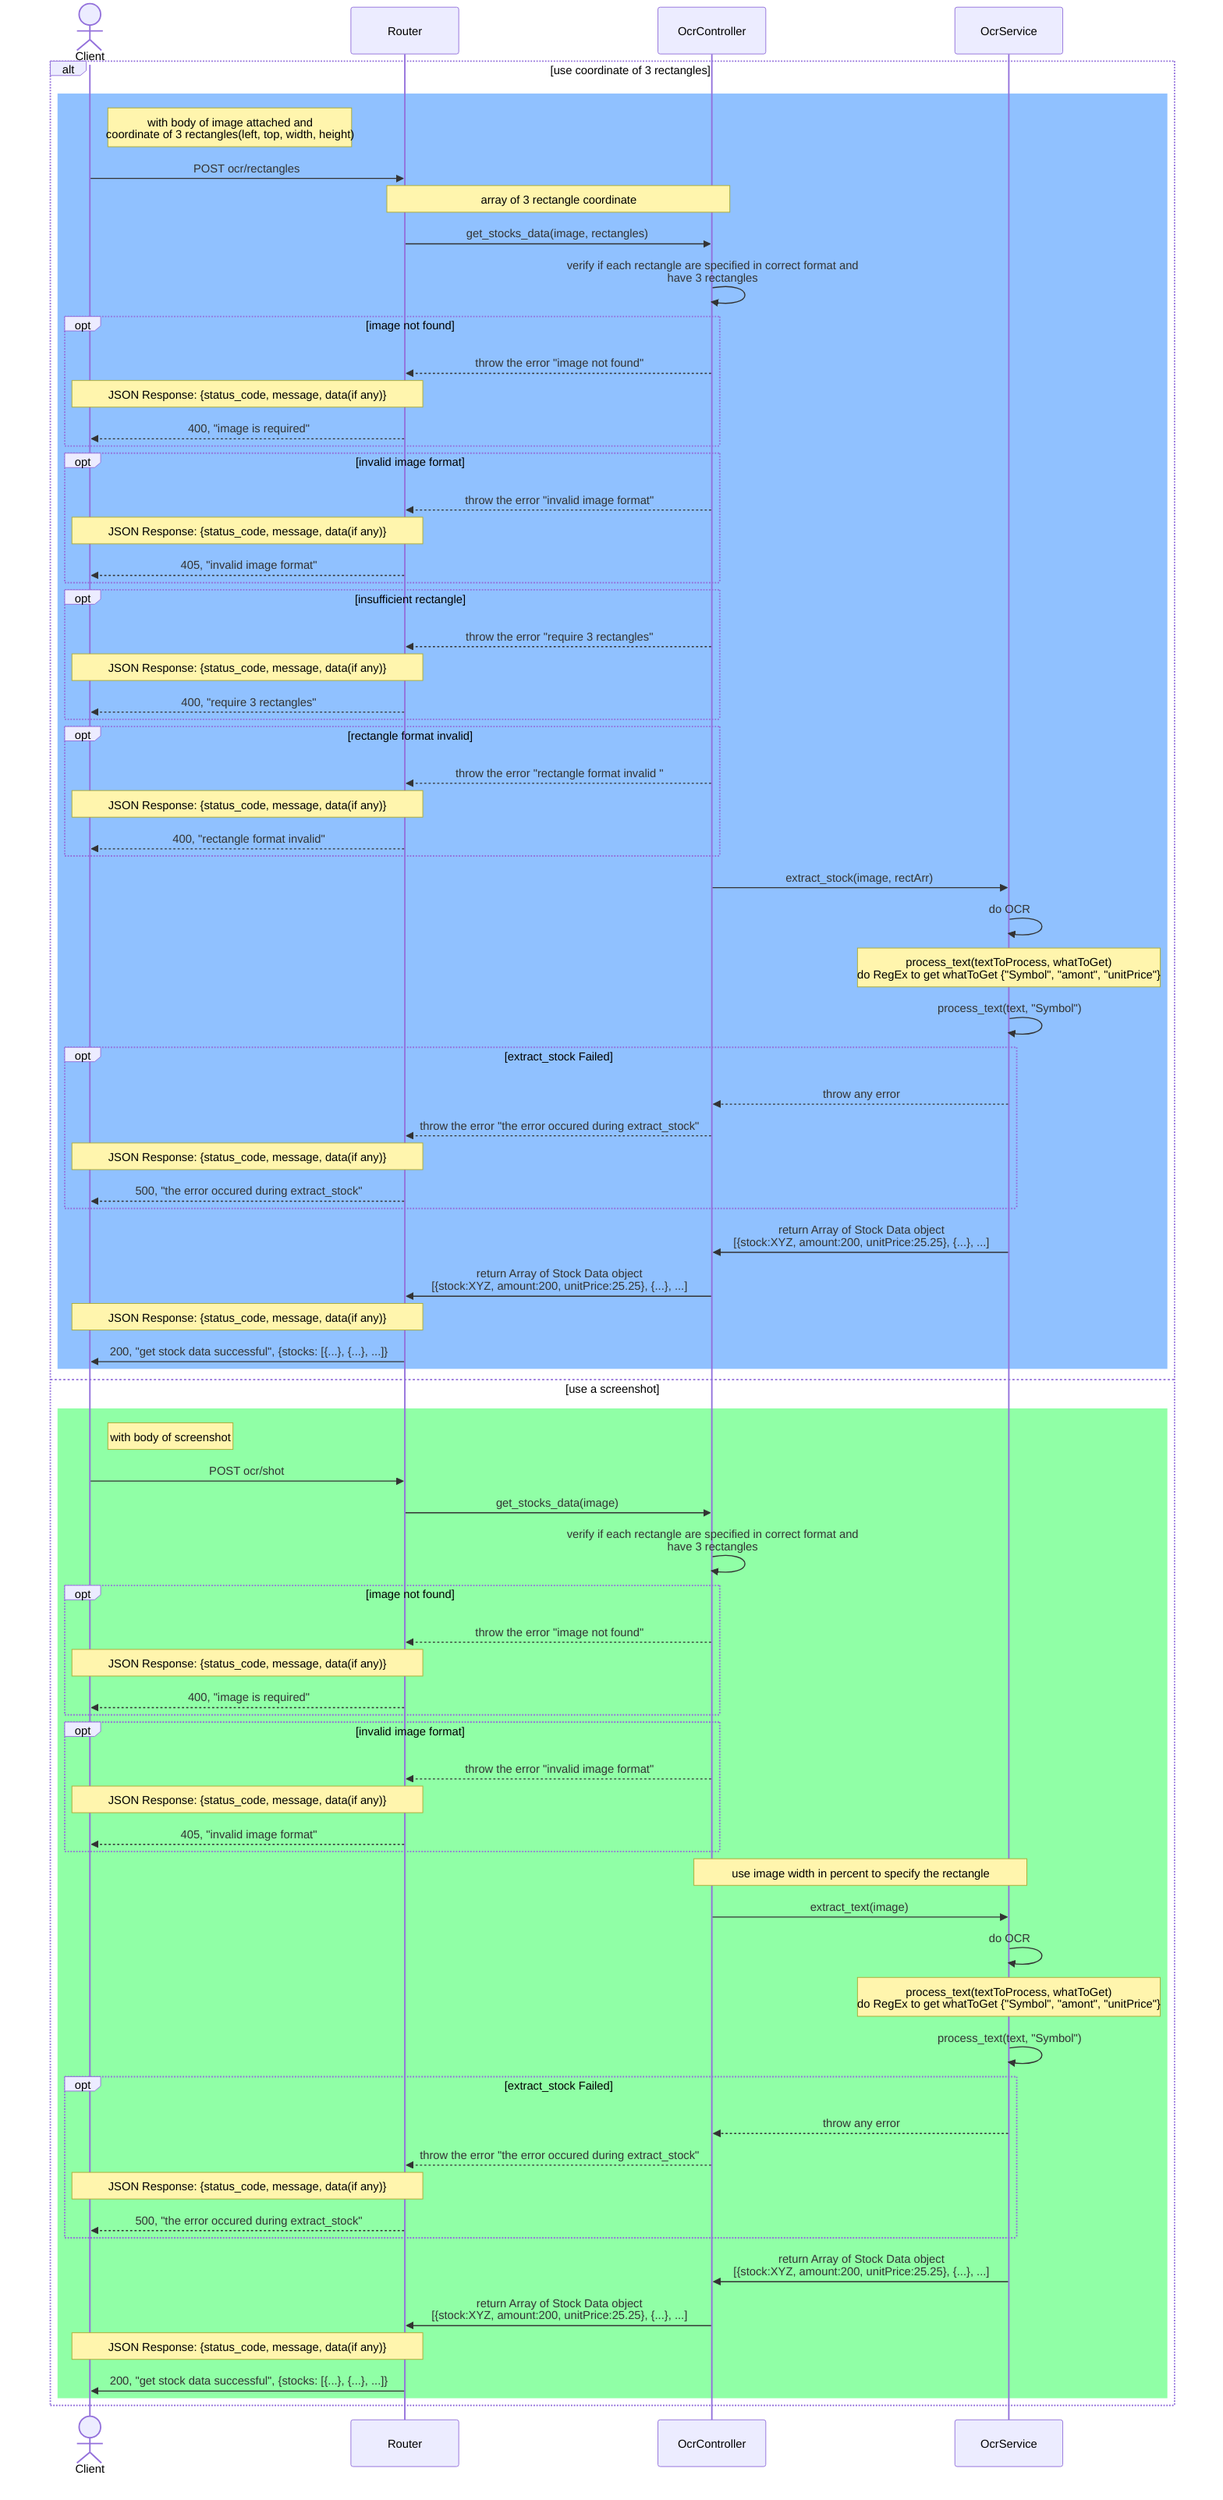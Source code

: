 sequenceDiagram
    actor Client
    participant Router
    participant Cont as OcrController
    participant Ocr as OcrService

    alt use coordinate of 3 rectangles
        rect rgb(144,193,255)
            Note right of Client: with body of image attached and<br>coordinate of 3 rectangles(left, top, width, height)
            Client->>Router: POST ocr/rectangles
            Note over Cont,Router: array of 3 rectangle coordinate
            Router->>Cont: get_stocks_data(image, rectangles)
            Cont->>Cont: verify if each rectangle are specified in correct format and<br>have 3 rectangles
            opt image not found
                Cont-->>Router: throw the error "image not found"
                Note over Router,Client: JSON Response: {status_code, message, data(if any)}
                Router-->>Client: 400, "image is required"
            end
            opt invalid image format
                Cont-->>Router: throw the error "invalid image format"
                Note over Router,Client: JSON Response: {status_code, message, data(if any)}
                Router-->>Client: 405, "invalid image format"
            end
            opt insufficient rectangle
                Cont-->>Router: throw the error "require 3 rectangles"
                Note over Router,Client: JSON Response: {status_code, message, data(if any)}
                Router-->>Client: 400, "require 3 rectangles"
            end
            opt rectangle format invalid 
                Cont-->>Router: throw the error "rectangle format invalid "
                Note over Router,Client: JSON Response: {status_code, message, data(if any)}
                Router-->>Client: 400, "rectangle format invalid"
            end
            Cont->>Ocr: extract_stock(image, rectArr)
            Ocr->>Ocr: do OCR
            Note over Ocr: process_text(textToProcess, whatToGet)<br>do RegEx to get whatToGet {"Symbol", "amont", "unitPrice"}
            Ocr->>Ocr: process_text(text, "Symbol")
            opt extract_stock Failed
                Ocr-->>Cont: throw any error
                Cont-->>Router: throw the error "the error occured during extract_stock"
                Note over Router,Client: JSON Response: {status_code, message, data(if any)}
                Router-->>Client: 500, "the error occured during extract_stock"
            end
            Ocr->>Cont: return Array of Stock Data object<br>[{stock:XYZ, amount:200, unitPrice:25.25}, {...}, ...]
            Cont->>Router: return Array of Stock Data object<br>[{stock:XYZ, amount:200, unitPrice:25.25}, {...}, ...]
            Note over Router,Client: JSON Response: {status_code, message, data(if any)}
            Router->>Client: 200, "get stock data successful", {stocks: [{...}, {...}, ...]}
        end
    else use a screenshot
        rect rgb(144,255,166)
            Note right of Client: with body of screenshot
            Client->>Router: POST ocr/shot
            Router->>Cont: get_stocks_data(image)
            Cont->>Cont: verify if each rectangle are specified in correct format and<br>have 3 rectangles
            opt image not found
                Cont-->>Router: throw the error "image not found"
                Note over Router,Client: JSON Response: {status_code, message, data(if any)}
                Router-->>Client: 400, "image is required"
            end
            opt invalid image format
                Cont-->>Router: throw the error "invalid image format"
                Note over Router,Client: JSON Response: {status_code, message, data(if any)}
                Router-->>Client: 405, "invalid image format"
            end
            Note over Cont, Ocr: use image width in percent to specify the rectangle
            Cont->>Ocr: extract_text(image)
            Ocr->>Ocr: do OCR
            Note over Ocr: process_text(textToProcess, whatToGet)<br>do RegEx to get whatToGet {"Symbol", "amont", "unitPrice"}
            Ocr->>Ocr: process_text(text, "Symbol")
                        opt extract_stock Failed
                Ocr-->>Cont: throw any error
                Cont-->>Router: throw the error "the error occured during extract_stock"
                Note over Router,Client: JSON Response: {status_code, message, data(if any)}
                Router-->>Client: 500, "the error occured during extract_stock"
            end
            Ocr->>Cont: return Array of Stock Data object<br>[{stock:XYZ, amount:200, unitPrice:25.25}, {...}, ...]
            Cont->>Router: return Array of Stock Data object<br>[{stock:XYZ, amount:200, unitPrice:25.25}, {...}, ...]
            Note over Router,Client: JSON Response: {status_code, message, data(if any)}
            Router->>Client: 200, "get stock data successful", {stocks: [{...}, {...}, ...]}
        end
    end